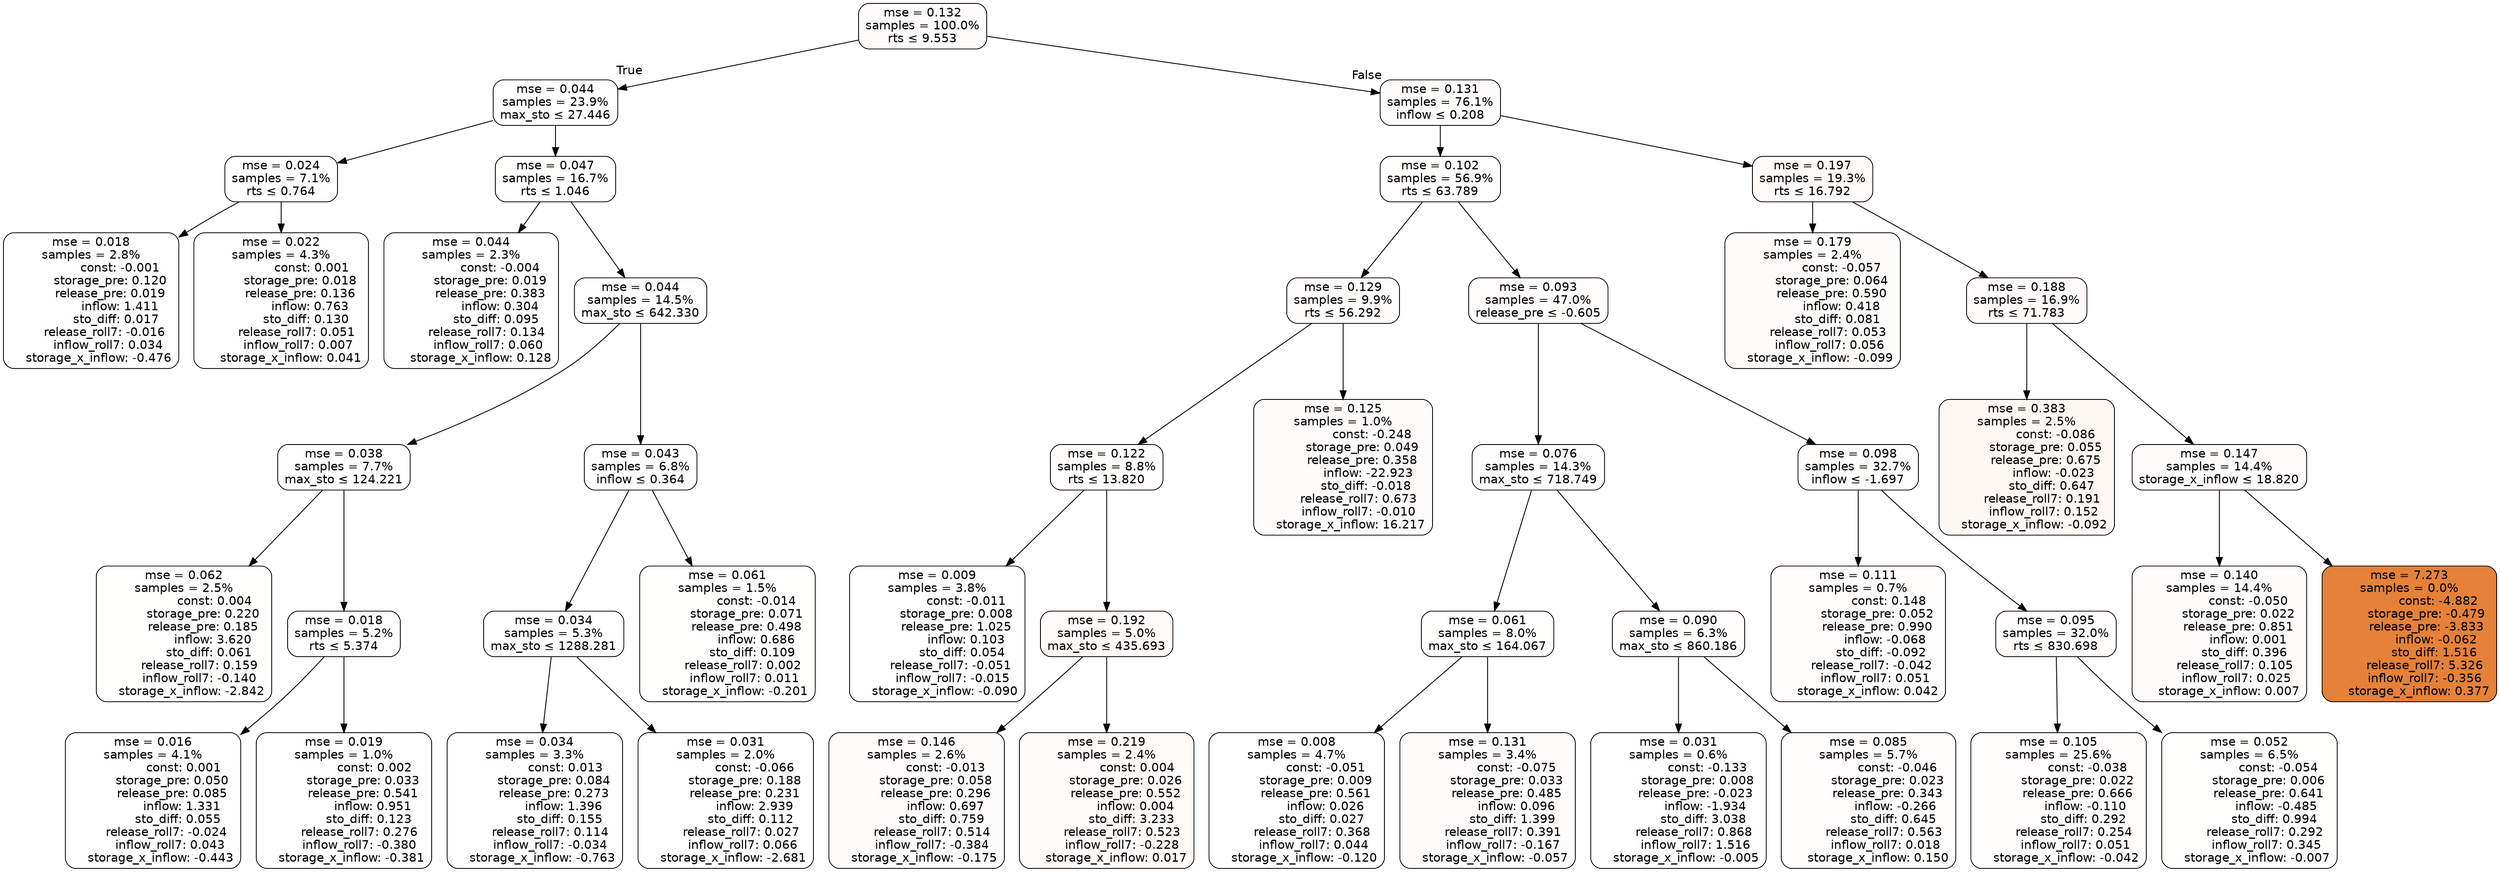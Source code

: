 digraph tree {
bgcolor="transparent"
node [shape=rectangle, style="filled, rounded", color="black", fontname=helvetica] ;
edge [fontname=helvetica] ;
	"0" [label="mse = 0.132
samples = 100.0%
rts &le; 9.553", fillcolor="#fefcfb"]
	"1" [label="mse = 0.044
samples = 23.9%
max_sto &le; 27.446", fillcolor="#fefefe"]
	"2" [label="mse = 0.024
samples = 7.1%
rts &le; 0.764", fillcolor="#fefefe"]
	"3" [label="mse = 0.018
samples = 2.8%
               const: -0.001
          storage_pre: 0.120
          release_pre: 0.019
               inflow: 1.411
             sto_diff: 0.017
       release_roll7: -0.016
         inflow_roll7: 0.034
    storage_x_inflow: -0.476", fillcolor="#fefefe"]
	"4" [label="mse = 0.022
samples = 4.3%
                const: 0.001
          storage_pre: 0.018
          release_pre: 0.136
               inflow: 0.763
             sto_diff: 0.130
        release_roll7: 0.051
         inflow_roll7: 0.007
     storage_x_inflow: 0.041", fillcolor="#fefefe"]
	"5" [label="mse = 0.047
samples = 16.7%
rts &le; 1.046", fillcolor="#fefefd"]
	"6" [label="mse = 0.044
samples = 2.3%
               const: -0.004
          storage_pre: 0.019
          release_pre: 0.383
               inflow: 0.304
             sto_diff: 0.095
        release_roll7: 0.134
         inflow_roll7: 0.060
     storage_x_inflow: 0.128", fillcolor="#fefefe"]
	"7" [label="mse = 0.044
samples = 14.5%
max_sto &le; 642.330", fillcolor="#fefefe"]
	"8" [label="mse = 0.038
samples = 7.7%
max_sto &le; 124.221", fillcolor="#fefefe"]
	"9" [label="mse = 0.062
samples = 2.5%
                const: 0.004
          storage_pre: 0.220
          release_pre: 0.185
               inflow: 3.620
             sto_diff: 0.061
        release_roll7: 0.159
        inflow_roll7: -0.140
    storage_x_inflow: -2.842", fillcolor="#fefefd"]
	"10" [label="mse = 0.018
samples = 5.2%
rts &le; 5.374", fillcolor="#fefefe"]
	"11" [label="mse = 0.016
samples = 4.1%
                const: 0.001
          storage_pre: 0.050
          release_pre: 0.085
               inflow: 1.331
             sto_diff: 0.055
       release_roll7: -0.024
         inflow_roll7: 0.043
    storage_x_inflow: -0.443", fillcolor="#fefefe"]
	"12" [label="mse = 0.019
samples = 1.0%
                const: 0.002
          storage_pre: 0.033
          release_pre: 0.541
               inflow: 0.951
             sto_diff: 0.123
        release_roll7: 0.276
        inflow_roll7: -0.380
    storage_x_inflow: -0.381", fillcolor="#fefefe"]
	"13" [label="mse = 0.043
samples = 6.8%
inflow &le; 0.364", fillcolor="#fefefe"]
	"14" [label="mse = 0.034
samples = 5.3%
max_sto &le; 1288.281", fillcolor="#fefefe"]
	"15" [label="mse = 0.034
samples = 3.3%
                const: 0.013
          storage_pre: 0.084
          release_pre: 0.273
               inflow: 1.396
             sto_diff: 0.155
        release_roll7: 0.114
        inflow_roll7: -0.034
    storage_x_inflow: -0.763", fillcolor="#fefefe"]
	"16" [label="mse = 0.031
samples = 2.0%
               const: -0.066
          storage_pre: 0.188
          release_pre: 0.231
               inflow: 2.939
             sto_diff: 0.112
        release_roll7: 0.027
         inflow_roll7: 0.066
    storage_x_inflow: -2.681", fillcolor="#fefefe"]
	"17" [label="mse = 0.061
samples = 1.5%
               const: -0.014
          storage_pre: 0.071
          release_pre: 0.498
               inflow: 0.686
             sto_diff: 0.109
        release_roll7: 0.002
         inflow_roll7: 0.011
    storage_x_inflow: -0.201", fillcolor="#fefefd"]
	"18" [label="mse = 0.131
samples = 76.1%
inflow &le; 0.208", fillcolor="#fefcfb"]
	"19" [label="mse = 0.102
samples = 56.9%
rts &le; 63.789", fillcolor="#fefdfc"]
	"20" [label="mse = 0.129
samples = 9.9%
rts &le; 56.292", fillcolor="#fefcfb"]
	"21" [label="mse = 0.122
samples = 8.8%
rts &le; 13.820", fillcolor="#fefdfb"]
	"22" [label="mse = 0.009
samples = 3.8%
               const: -0.011
          storage_pre: 0.008
          release_pre: 1.025
               inflow: 0.103
             sto_diff: 0.054
       release_roll7: -0.051
        inflow_roll7: -0.015
    storage_x_inflow: -0.090", fillcolor="#fefefe"]
	"23" [label="mse = 0.192
samples = 5.0%
max_sto &le; 435.693", fillcolor="#fefbf9"]
	"24" [label="mse = 0.146
samples = 2.6%
               const: -0.013
          storage_pre: 0.058
          release_pre: 0.296
               inflow: 0.697
             sto_diff: 0.759
        release_roll7: 0.514
        inflow_roll7: -0.384
    storage_x_inflow: -0.175", fillcolor="#fefcfb"]
	"25" [label="mse = 0.219
samples = 2.4%
                const: 0.004
          storage_pre: 0.026
          release_pre: 0.552
               inflow: 0.004
             sto_diff: 3.233
        release_roll7: 0.523
        inflow_roll7: -0.228
     storage_x_inflow: 0.017", fillcolor="#fefbf9"]
	"26" [label="mse = 0.125
samples = 1.0%
               const: -0.248
          storage_pre: 0.049
          release_pre: 0.358
             inflow: -22.923
            sto_diff: -0.018
        release_roll7: 0.673
        inflow_roll7: -0.010
    storage_x_inflow: 16.217", fillcolor="#fefcfb"]
	"27" [label="mse = 0.093
samples = 47.0%
release_pre &le; -0.605", fillcolor="#fefdfc"]
	"28" [label="mse = 0.076
samples = 14.3%
max_sto &le; 718.749", fillcolor="#fefdfd"]
	"29" [label="mse = 0.061
samples = 8.0%
max_sto &le; 164.067", fillcolor="#fefefd"]
	"30" [label="mse = 0.008
samples = 4.7%
               const: -0.051
          storage_pre: 0.009
          release_pre: 0.561
               inflow: 0.026
             sto_diff: 0.027
        release_roll7: 0.368
         inflow_roll7: 0.044
    storage_x_inflow: -0.120", fillcolor="#ffffff"]
	"31" [label="mse = 0.131
samples = 3.4%
               const: -0.075
          storage_pre: 0.033
          release_pre: 0.485
               inflow: 0.096
             sto_diff: 1.399
        release_roll7: 0.391
        inflow_roll7: -0.167
    storage_x_inflow: -0.057", fillcolor="#fefcfb"]
	"32" [label="mse = 0.090
samples = 6.3%
max_sto &le; 860.186", fillcolor="#fefdfc"]
	"33" [label="mse = 0.031
samples = 0.6%
               const: -0.133
          storage_pre: 0.008
         release_pre: -0.023
              inflow: -1.934
             sto_diff: 3.038
        release_roll7: 0.868
         inflow_roll7: 1.516
    storage_x_inflow: -0.005", fillcolor="#fefefe"]
	"34" [label="mse = 0.085
samples = 5.7%
               const: -0.046
          storage_pre: 0.023
          release_pre: 0.343
              inflow: -0.266
             sto_diff: 0.645
        release_roll7: 0.563
         inflow_roll7: 0.018
     storage_x_inflow: 0.150", fillcolor="#fefdfc"]
	"35" [label="mse = 0.098
samples = 32.7%
inflow &le; -1.697", fillcolor="#fefdfc"]
	"36" [label="mse = 0.111
samples = 0.7%
                const: 0.148
          storage_pre: 0.052
          release_pre: 0.990
              inflow: -0.068
            sto_diff: -0.092
       release_roll7: -0.042
         inflow_roll7: 0.051
     storage_x_inflow: 0.042", fillcolor="#fefdfc"]
	"37" [label="mse = 0.095
samples = 32.0%
rts &le; 830.698", fillcolor="#fefdfc"]
	"38" [label="mse = 0.105
samples = 25.6%
               const: -0.038
          storage_pre: 0.022
          release_pre: 0.666
              inflow: -0.110
             sto_diff: 0.292
        release_roll7: 0.254
         inflow_roll7: 0.051
    storage_x_inflow: -0.042", fillcolor="#fefdfc"]
	"39" [label="mse = 0.052
samples = 6.5%
               const: -0.054
          storage_pre: 0.006
          release_pre: 0.641
              inflow: -0.485
             sto_diff: 0.994
        release_roll7: 0.292
         inflow_roll7: 0.345
    storage_x_inflow: -0.007", fillcolor="#fefefd"]
	"40" [label="mse = 0.197
samples = 19.3%
rts &le; 16.792", fillcolor="#fefbf9"]
	"41" [label="mse = 0.179
samples = 2.4%
               const: -0.057
          storage_pre: 0.064
          release_pre: 0.590
               inflow: 0.418
             sto_diff: 0.081
        release_roll7: 0.053
         inflow_roll7: 0.056
    storage_x_inflow: -0.099", fillcolor="#fefcfa"]
	"42" [label="mse = 0.188
samples = 16.9%
rts &le; 71.783", fillcolor="#fefbfa"]
	"43" [label="mse = 0.383
samples = 2.5%
               const: -0.086
          storage_pre: 0.055
          release_pre: 0.675
              inflow: -0.023
             sto_diff: 0.647
        release_roll7: 0.191
         inflow_roll7: 0.152
    storage_x_inflow: -0.092", fillcolor="#fdf8f4"]
	"44" [label="mse = 0.147
samples = 14.4%
storage_x_inflow &le; 18.820", fillcolor="#fefcfb"]
	"45" [label="mse = 0.140
samples = 14.4%
               const: -0.050
          storage_pre: 0.022
          release_pre: 0.851
               inflow: 0.001
             sto_diff: 0.396
        release_roll7: 0.105
         inflow_roll7: 0.025
     storage_x_inflow: 0.007", fillcolor="#fefcfb"]
	"46" [label="mse = 7.273
samples = 0.0%
               const: -4.882
         storage_pre: -0.479
         release_pre: -3.833
              inflow: -0.062
             sto_diff: 1.516
        release_roll7: 5.326
        inflow_roll7: -0.356
     storage_x_inflow: 0.377", fillcolor="#e58139"]

	"0" -> "1" [labeldistance=2.5, labelangle=45, headlabel="True"]
	"1" -> "2"
	"2" -> "3"
	"2" -> "4"
	"1" -> "5"
	"5" -> "6"
	"5" -> "7"
	"7" -> "8"
	"8" -> "9"
	"8" -> "10"
	"10" -> "11"
	"10" -> "12"
	"7" -> "13"
	"13" -> "14"
	"14" -> "15"
	"14" -> "16"
	"13" -> "17"
	"0" -> "18" [labeldistance=2.5, labelangle=-45, headlabel="False"]
	"18" -> "19"
	"19" -> "20"
	"20" -> "21"
	"21" -> "22"
	"21" -> "23"
	"23" -> "24"
	"23" -> "25"
	"20" -> "26"
	"19" -> "27"
	"27" -> "28"
	"28" -> "29"
	"29" -> "30"
	"29" -> "31"
	"28" -> "32"
	"32" -> "33"
	"32" -> "34"
	"27" -> "35"
	"35" -> "36"
	"35" -> "37"
	"37" -> "38"
	"37" -> "39"
	"18" -> "40"
	"40" -> "41"
	"40" -> "42"
	"42" -> "43"
	"42" -> "44"
	"44" -> "45"
	"44" -> "46"
}